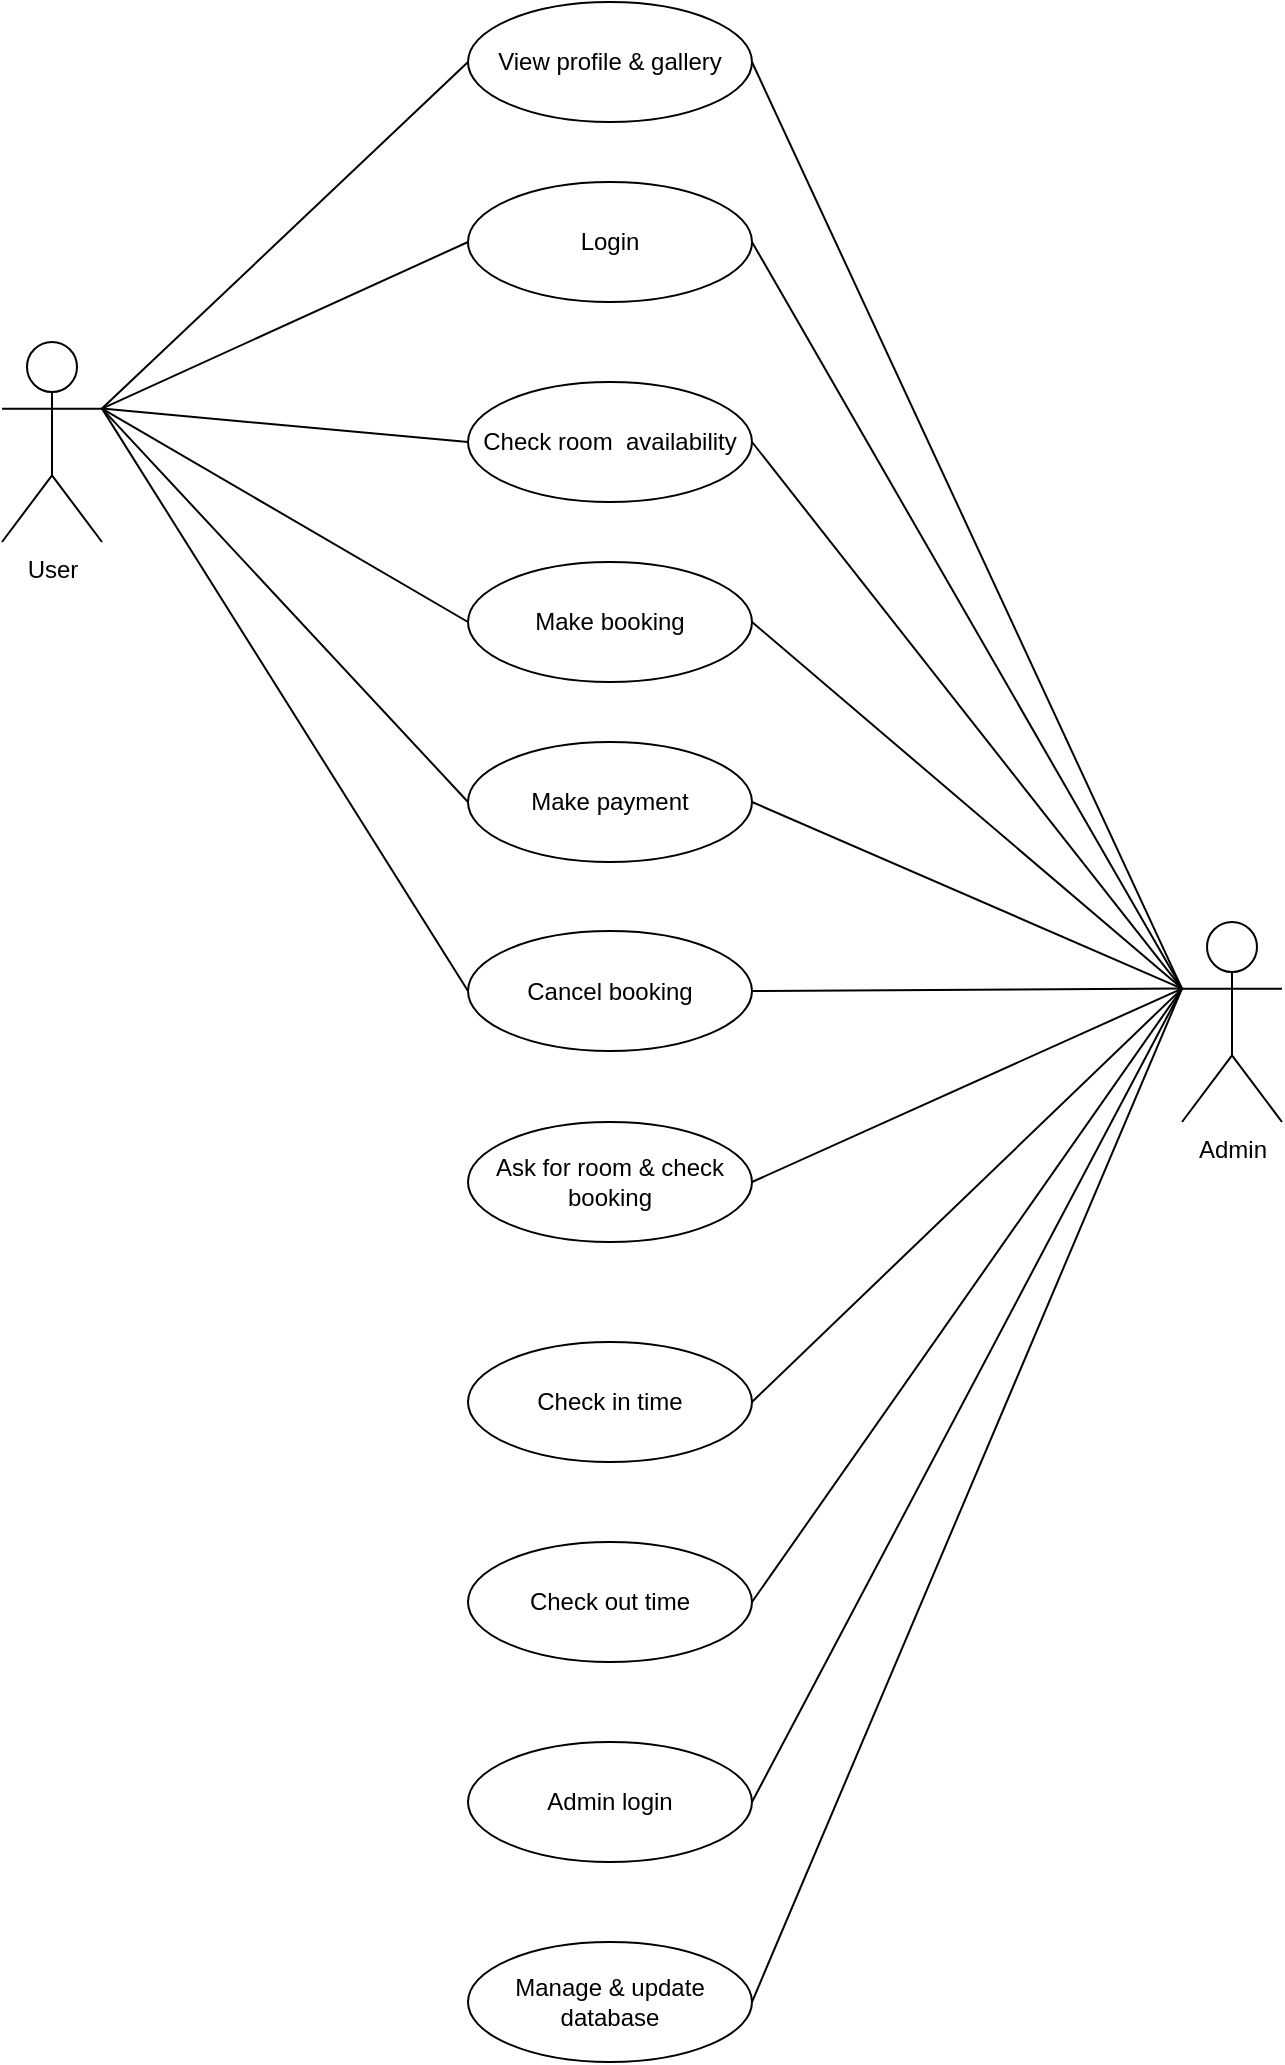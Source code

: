 <mxfile version="21.7.5" type="device">
  <diagram name="Page-1" id="7j5HDAlWI_KcK6bqS9Ht">
    <mxGraphModel dx="1444" dy="829" grid="1" gridSize="10" guides="1" tooltips="1" connect="1" arrows="1" fold="1" page="1" pageScale="1" pageWidth="827" pageHeight="1169" math="0" shadow="0">
      <root>
        <mxCell id="0" />
        <mxCell id="1" parent="0" />
        <mxCell id="3Enc-gX7FOozEKUa81P0-5" value="View profile &amp;amp; gallery" style="ellipse;whiteSpace=wrap;html=1;" parent="1" vertex="1">
          <mxGeometry x="343" y="60" width="142" height="60" as="geometry" />
        </mxCell>
        <mxCell id="3Enc-gX7FOozEKUa81P0-7" value="Login" style="ellipse;whiteSpace=wrap;html=1;" parent="1" vertex="1">
          <mxGeometry x="343" y="150" width="142" height="60" as="geometry" />
        </mxCell>
        <mxCell id="3Enc-gX7FOozEKUa81P0-8" value="Check room&amp;nbsp; availability" style="ellipse;whiteSpace=wrap;html=1;" parent="1" vertex="1">
          <mxGeometry x="343" y="250" width="142" height="60" as="geometry" />
        </mxCell>
        <mxCell id="3Enc-gX7FOozEKUa81P0-13" value="Make booking" style="ellipse;whiteSpace=wrap;html=1;" parent="1" vertex="1">
          <mxGeometry x="343" y="340" width="142" height="60" as="geometry" />
        </mxCell>
        <mxCell id="3Enc-gX7FOozEKUa81P0-25" value="Make payment" style="ellipse;whiteSpace=wrap;html=1;" parent="1" vertex="1">
          <mxGeometry x="343" y="430" width="142" height="60" as="geometry" />
        </mxCell>
        <mxCell id="3Enc-gX7FOozEKUa81P0-26" value="Cancel booking" style="ellipse;whiteSpace=wrap;html=1;" parent="1" vertex="1">
          <mxGeometry x="343" y="524.5" width="142" height="60" as="geometry" />
        </mxCell>
        <mxCell id="3Enc-gX7FOozEKUa81P0-27" value="Ask for room &amp;amp; check booking" style="ellipse;whiteSpace=wrap;html=1;" parent="1" vertex="1">
          <mxGeometry x="343" y="620" width="142" height="60" as="geometry" />
        </mxCell>
        <mxCell id="3Enc-gX7FOozEKUa81P0-28" value="Check in time" style="ellipse;whiteSpace=wrap;html=1;" parent="1" vertex="1">
          <mxGeometry x="343" y="730" width="142" height="60" as="geometry" />
        </mxCell>
        <mxCell id="3Enc-gX7FOozEKUa81P0-29" value="Check out time" style="ellipse;whiteSpace=wrap;html=1;" parent="1" vertex="1">
          <mxGeometry x="343" y="830" width="142" height="60" as="geometry" />
        </mxCell>
        <mxCell id="3Enc-gX7FOozEKUa81P0-30" value="Admin login" style="ellipse;whiteSpace=wrap;html=1;" parent="1" vertex="1">
          <mxGeometry x="343" y="930" width="142" height="60" as="geometry" />
        </mxCell>
        <mxCell id="3Enc-gX7FOozEKUa81P0-31" value="Manage &amp;amp; update database" style="ellipse;whiteSpace=wrap;html=1;" parent="1" vertex="1">
          <mxGeometry x="343" y="1030" width="142" height="60" as="geometry" />
        </mxCell>
        <mxCell id="3Enc-gX7FOozEKUa81P0-32" value="User" style="shape=umlActor;verticalLabelPosition=bottom;verticalAlign=top;html=1;outlineConnect=0;" parent="1" vertex="1">
          <mxGeometry x="110" y="230" width="50" height="100" as="geometry" />
        </mxCell>
        <mxCell id="3Enc-gX7FOozEKUa81P0-33" value="Admin" style="shape=umlActor;verticalLabelPosition=bottom;verticalAlign=top;html=1;outlineConnect=0;" parent="1" vertex="1">
          <mxGeometry x="700" y="520" width="50" height="100" as="geometry" />
        </mxCell>
        <mxCell id="3Enc-gX7FOozEKUa81P0-37" value="" style="endArrow=none;html=1;rounded=0;entryX=0;entryY=0.5;entryDx=0;entryDy=0;exitX=1;exitY=0.333;exitDx=0;exitDy=0;exitPerimeter=0;" parent="1" source="3Enc-gX7FOozEKUa81P0-32" target="3Enc-gX7FOozEKUa81P0-5" edge="1">
          <mxGeometry width="50" height="50" relative="1" as="geometry">
            <mxPoint x="290" y="340" as="sourcePoint" />
            <mxPoint x="340" y="290" as="targetPoint" />
          </mxGeometry>
        </mxCell>
        <mxCell id="3Enc-gX7FOozEKUa81P0-39" value="" style="endArrow=none;html=1;rounded=0;entryX=0;entryY=0.5;entryDx=0;entryDy=0;exitX=1;exitY=0.333;exitDx=0;exitDy=0;exitPerimeter=0;" parent="1" source="3Enc-gX7FOozEKUa81P0-32" target="3Enc-gX7FOozEKUa81P0-7" edge="1">
          <mxGeometry width="50" height="50" relative="1" as="geometry">
            <mxPoint x="290" y="340" as="sourcePoint" />
            <mxPoint x="340" y="290" as="targetPoint" />
          </mxGeometry>
        </mxCell>
        <mxCell id="3Enc-gX7FOozEKUa81P0-40" value="" style="endArrow=none;html=1;rounded=0;entryX=0;entryY=0.5;entryDx=0;entryDy=0;exitX=1;exitY=0.333;exitDx=0;exitDy=0;exitPerimeter=0;" parent="1" source="3Enc-gX7FOozEKUa81P0-32" target="3Enc-gX7FOozEKUa81P0-8" edge="1">
          <mxGeometry width="50" height="50" relative="1" as="geometry">
            <mxPoint x="290" y="340" as="sourcePoint" />
            <mxPoint x="340" y="290" as="targetPoint" />
          </mxGeometry>
        </mxCell>
        <mxCell id="3Enc-gX7FOozEKUa81P0-41" value="" style="endArrow=none;html=1;rounded=0;entryX=0;entryY=0.5;entryDx=0;entryDy=0;exitX=1;exitY=0.333;exitDx=0;exitDy=0;exitPerimeter=0;" parent="1" source="3Enc-gX7FOozEKUa81P0-32" target="3Enc-gX7FOozEKUa81P0-13" edge="1">
          <mxGeometry width="50" height="50" relative="1" as="geometry">
            <mxPoint x="290" y="340" as="sourcePoint" />
            <mxPoint x="340" y="290" as="targetPoint" />
          </mxGeometry>
        </mxCell>
        <mxCell id="3Enc-gX7FOozEKUa81P0-42" value="" style="endArrow=none;html=1;rounded=0;entryX=0;entryY=0.5;entryDx=0;entryDy=0;exitX=1;exitY=0.333;exitDx=0;exitDy=0;exitPerimeter=0;" parent="1" source="3Enc-gX7FOozEKUa81P0-32" target="3Enc-gX7FOozEKUa81P0-25" edge="1">
          <mxGeometry width="50" height="50" relative="1" as="geometry">
            <mxPoint x="250" y="400" as="sourcePoint" />
            <mxPoint x="300" y="350" as="targetPoint" />
          </mxGeometry>
        </mxCell>
        <mxCell id="3Enc-gX7FOozEKUa81P0-43" value="" style="endArrow=none;html=1;rounded=0;entryX=0;entryY=0.5;entryDx=0;entryDy=0;exitX=1;exitY=0.333;exitDx=0;exitDy=0;exitPerimeter=0;" parent="1" source="3Enc-gX7FOozEKUa81P0-32" target="3Enc-gX7FOozEKUa81P0-26" edge="1">
          <mxGeometry width="50" height="50" relative="1" as="geometry">
            <mxPoint x="240" y="420" as="sourcePoint" />
            <mxPoint x="290" y="370" as="targetPoint" />
          </mxGeometry>
        </mxCell>
        <mxCell id="3Enc-gX7FOozEKUa81P0-47" value="" style="endArrow=none;html=1;rounded=0;entryX=1;entryY=0.5;entryDx=0;entryDy=0;exitX=0;exitY=0.333;exitDx=0;exitDy=0;exitPerimeter=0;" parent="1" source="3Enc-gX7FOozEKUa81P0-33" target="3Enc-gX7FOozEKUa81P0-30" edge="1">
          <mxGeometry width="50" height="50" relative="1" as="geometry">
            <mxPoint x="210" y="900" as="sourcePoint" />
            <mxPoint x="260" y="850" as="targetPoint" />
            <Array as="points" />
          </mxGeometry>
        </mxCell>
        <mxCell id="3Enc-gX7FOozEKUa81P0-48" value="" style="endArrow=none;html=1;rounded=0;entryX=1;entryY=0.5;entryDx=0;entryDy=0;exitX=0;exitY=0.333;exitDx=0;exitDy=0;exitPerimeter=0;" parent="1" source="3Enc-gX7FOozEKUa81P0-33" target="3Enc-gX7FOozEKUa81P0-29" edge="1">
          <mxGeometry width="50" height="50" relative="1" as="geometry">
            <mxPoint x="640" y="470" as="sourcePoint" />
            <mxPoint x="100" y="900" as="targetPoint" />
            <Array as="points" />
          </mxGeometry>
        </mxCell>
        <mxCell id="3Enc-gX7FOozEKUa81P0-49" value="" style="endArrow=none;html=1;rounded=0;entryX=1;entryY=0.5;entryDx=0;entryDy=0;exitX=0;exitY=0.333;exitDx=0;exitDy=0;exitPerimeter=0;" parent="1" source="3Enc-gX7FOozEKUa81P0-33" target="3Enc-gX7FOozEKUa81P0-28" edge="1">
          <mxGeometry width="50" height="50" relative="1" as="geometry">
            <mxPoint x="630" y="466.667" as="sourcePoint" />
            <mxPoint x="230" y="1040" as="targetPoint" />
            <Array as="points" />
          </mxGeometry>
        </mxCell>
        <mxCell id="3Enc-gX7FOozEKUa81P0-50" value="" style="endArrow=none;html=1;rounded=0;entryX=1;entryY=0.5;entryDx=0;entryDy=0;exitX=0;exitY=0.333;exitDx=0;exitDy=0;exitPerimeter=0;" parent="1" source="3Enc-gX7FOozEKUa81P0-33" target="3Enc-gX7FOozEKUa81P0-31" edge="1">
          <mxGeometry width="50" height="50" relative="1" as="geometry">
            <mxPoint x="260" y="1000" as="sourcePoint" />
            <mxPoint x="310" y="950" as="targetPoint" />
            <Array as="points" />
          </mxGeometry>
        </mxCell>
        <mxCell id="3Enc-gX7FOozEKUa81P0-51" value="" style="endArrow=none;html=1;rounded=0;entryX=1;entryY=0.5;entryDx=0;entryDy=0;exitX=0;exitY=0.333;exitDx=0;exitDy=0;exitPerimeter=0;" parent="1" source="3Enc-gX7FOozEKUa81P0-33" target="3Enc-gX7FOozEKUa81P0-27" edge="1">
          <mxGeometry width="50" height="50" relative="1" as="geometry">
            <mxPoint x="640" y="480" as="sourcePoint" />
            <mxPoint x="350" y="670" as="targetPoint" />
            <Array as="points" />
          </mxGeometry>
        </mxCell>
        <mxCell id="3Enc-gX7FOozEKUa81P0-52" value="" style="endArrow=none;html=1;rounded=0;entryX=1;entryY=0.5;entryDx=0;entryDy=0;exitX=0;exitY=0.333;exitDx=0;exitDy=0;exitPerimeter=0;" parent="1" source="3Enc-gX7FOozEKUa81P0-33" target="3Enc-gX7FOozEKUa81P0-26" edge="1">
          <mxGeometry width="50" height="50" relative="1" as="geometry">
            <mxPoint x="300" y="530" as="sourcePoint" />
            <mxPoint x="350" y="480" as="targetPoint" />
          </mxGeometry>
        </mxCell>
        <mxCell id="3Enc-gX7FOozEKUa81P0-53" value="" style="endArrow=none;html=1;rounded=0;entryX=1;entryY=0.5;entryDx=0;entryDy=0;exitX=0;exitY=0.333;exitDx=0;exitDy=0;exitPerimeter=0;" parent="1" source="3Enc-gX7FOozEKUa81P0-33" target="3Enc-gX7FOozEKUa81P0-25" edge="1">
          <mxGeometry width="50" height="50" relative="1" as="geometry">
            <mxPoint x="300" y="530" as="sourcePoint" />
            <mxPoint x="350" y="480" as="targetPoint" />
          </mxGeometry>
        </mxCell>
        <mxCell id="3Enc-gX7FOozEKUa81P0-55" value="" style="endArrow=none;html=1;rounded=0;entryX=1;entryY=0.5;entryDx=0;entryDy=0;exitX=0;exitY=0.333;exitDx=0;exitDy=0;exitPerimeter=0;" parent="1" source="3Enc-gX7FOozEKUa81P0-33" target="3Enc-gX7FOozEKUa81P0-13" edge="1">
          <mxGeometry width="50" height="50" relative="1" as="geometry">
            <mxPoint x="630" y="430" as="sourcePoint" />
            <mxPoint x="350" y="480" as="targetPoint" />
          </mxGeometry>
        </mxCell>
        <mxCell id="3Enc-gX7FOozEKUa81P0-56" value="" style="endArrow=none;html=1;rounded=0;entryX=1;entryY=0.5;entryDx=0;entryDy=0;exitX=0;exitY=0.333;exitDx=0;exitDy=0;exitPerimeter=0;" parent="1" source="3Enc-gX7FOozEKUa81P0-33" target="3Enc-gX7FOozEKUa81P0-8" edge="1">
          <mxGeometry width="50" height="50" relative="1" as="geometry">
            <mxPoint x="300" y="530" as="sourcePoint" />
            <mxPoint x="350" y="480" as="targetPoint" />
          </mxGeometry>
        </mxCell>
        <mxCell id="3Enc-gX7FOozEKUa81P0-57" value="" style="endArrow=none;html=1;rounded=0;entryX=1;entryY=0.5;entryDx=0;entryDy=0;exitX=0;exitY=0.333;exitDx=0;exitDy=0;exitPerimeter=0;" parent="1" source="3Enc-gX7FOozEKUa81P0-33" target="3Enc-gX7FOozEKUa81P0-7" edge="1">
          <mxGeometry width="50" height="50" relative="1" as="geometry">
            <mxPoint x="300" y="330" as="sourcePoint" />
            <mxPoint x="350" y="280" as="targetPoint" />
          </mxGeometry>
        </mxCell>
        <mxCell id="arnoIOmwqjvLRAt7NFkV-1" value="" style="endArrow=none;html=1;rounded=0;entryX=0;entryY=0.333;entryDx=0;entryDy=0;entryPerimeter=0;exitX=1;exitY=0.5;exitDx=0;exitDy=0;" edge="1" parent="1" source="3Enc-gX7FOozEKUa81P0-5" target="3Enc-gX7FOozEKUa81P0-33">
          <mxGeometry width="50" height="50" relative="1" as="geometry">
            <mxPoint x="540" y="440" as="sourcePoint" />
            <mxPoint x="590" y="390" as="targetPoint" />
          </mxGeometry>
        </mxCell>
      </root>
    </mxGraphModel>
  </diagram>
</mxfile>
